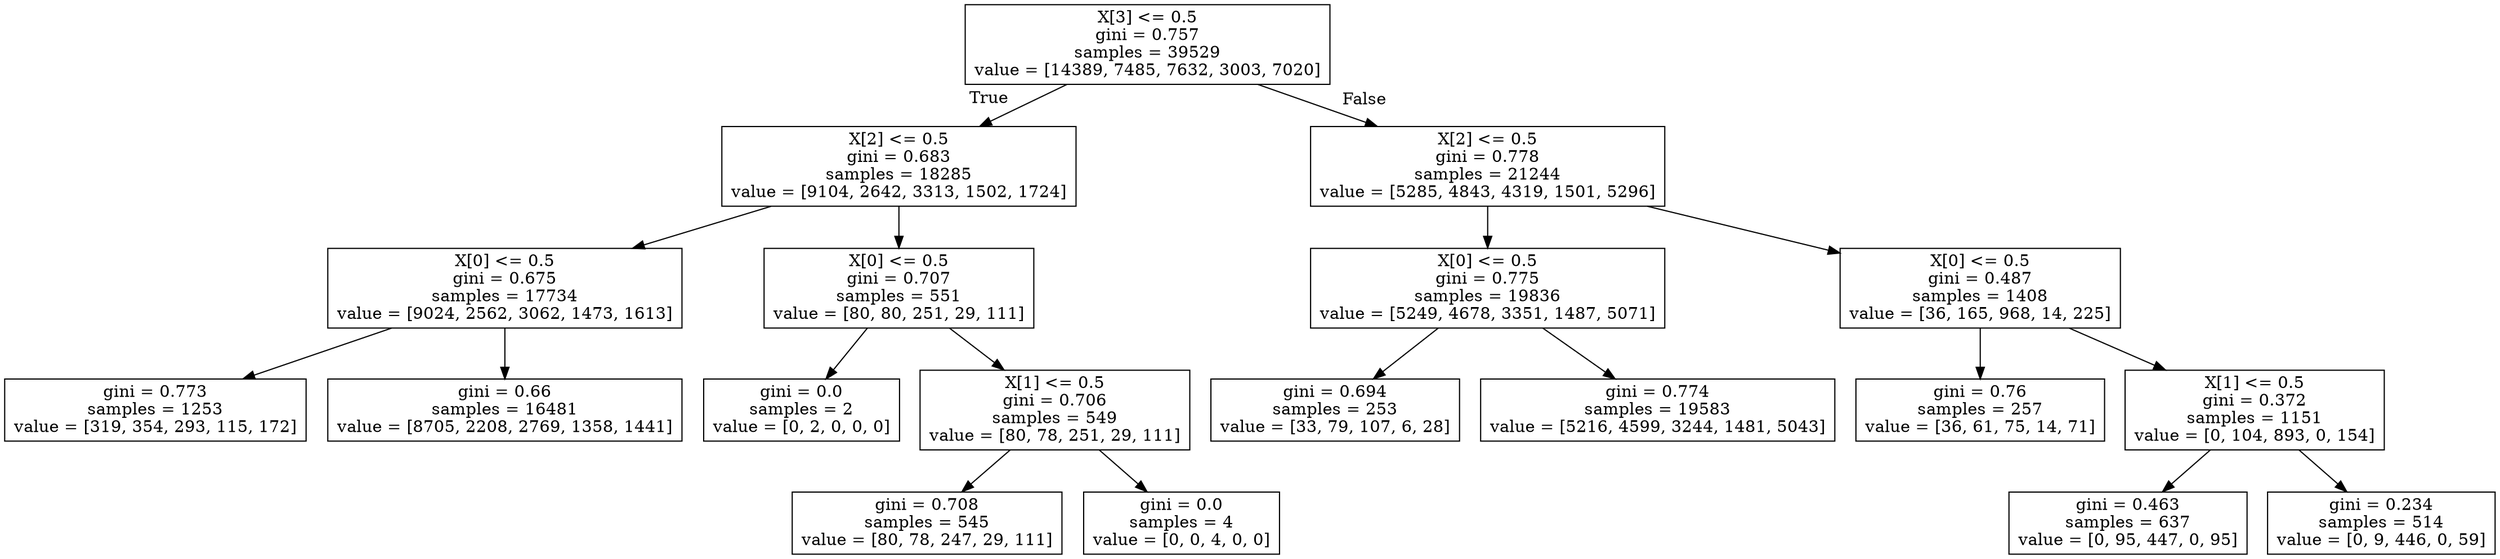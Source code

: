 digraph Tree {
node [shape=box] ;
0 [label="X[3] <= 0.5\ngini = 0.757\nsamples = 39529\nvalue = [14389, 7485, 7632, 3003, 7020]"] ;
1 [label="X[2] <= 0.5\ngini = 0.683\nsamples = 18285\nvalue = [9104, 2642, 3313, 1502, 1724]"] ;
0 -> 1 [labeldistance=2.5, labelangle=45, headlabel="True"] ;
2 [label="X[0] <= 0.5\ngini = 0.675\nsamples = 17734\nvalue = [9024, 2562, 3062, 1473, 1613]"] ;
1 -> 2 ;
3 [label="gini = 0.773\nsamples = 1253\nvalue = [319, 354, 293, 115, 172]"] ;
2 -> 3 ;
4 [label="gini = 0.66\nsamples = 16481\nvalue = [8705, 2208, 2769, 1358, 1441]"] ;
2 -> 4 ;
5 [label="X[0] <= 0.5\ngini = 0.707\nsamples = 551\nvalue = [80, 80, 251, 29, 111]"] ;
1 -> 5 ;
6 [label="gini = 0.0\nsamples = 2\nvalue = [0, 2, 0, 0, 0]"] ;
5 -> 6 ;
7 [label="X[1] <= 0.5\ngini = 0.706\nsamples = 549\nvalue = [80, 78, 251, 29, 111]"] ;
5 -> 7 ;
8 [label="gini = 0.708\nsamples = 545\nvalue = [80, 78, 247, 29, 111]"] ;
7 -> 8 ;
9 [label="gini = 0.0\nsamples = 4\nvalue = [0, 0, 4, 0, 0]"] ;
7 -> 9 ;
10 [label="X[2] <= 0.5\ngini = 0.778\nsamples = 21244\nvalue = [5285, 4843, 4319, 1501, 5296]"] ;
0 -> 10 [labeldistance=2.5, labelangle=-45, headlabel="False"] ;
11 [label="X[0] <= 0.5\ngini = 0.775\nsamples = 19836\nvalue = [5249, 4678, 3351, 1487, 5071]"] ;
10 -> 11 ;
12 [label="gini = 0.694\nsamples = 253\nvalue = [33, 79, 107, 6, 28]"] ;
11 -> 12 ;
13 [label="gini = 0.774\nsamples = 19583\nvalue = [5216, 4599, 3244, 1481, 5043]"] ;
11 -> 13 ;
14 [label="X[0] <= 0.5\ngini = 0.487\nsamples = 1408\nvalue = [36, 165, 968, 14, 225]"] ;
10 -> 14 ;
15 [label="gini = 0.76\nsamples = 257\nvalue = [36, 61, 75, 14, 71]"] ;
14 -> 15 ;
16 [label="X[1] <= 0.5\ngini = 0.372\nsamples = 1151\nvalue = [0, 104, 893, 0, 154]"] ;
14 -> 16 ;
17 [label="gini = 0.463\nsamples = 637\nvalue = [0, 95, 447, 0, 95]"] ;
16 -> 17 ;
18 [label="gini = 0.234\nsamples = 514\nvalue = [0, 9, 446, 0, 59]"] ;
16 -> 18 ;
}